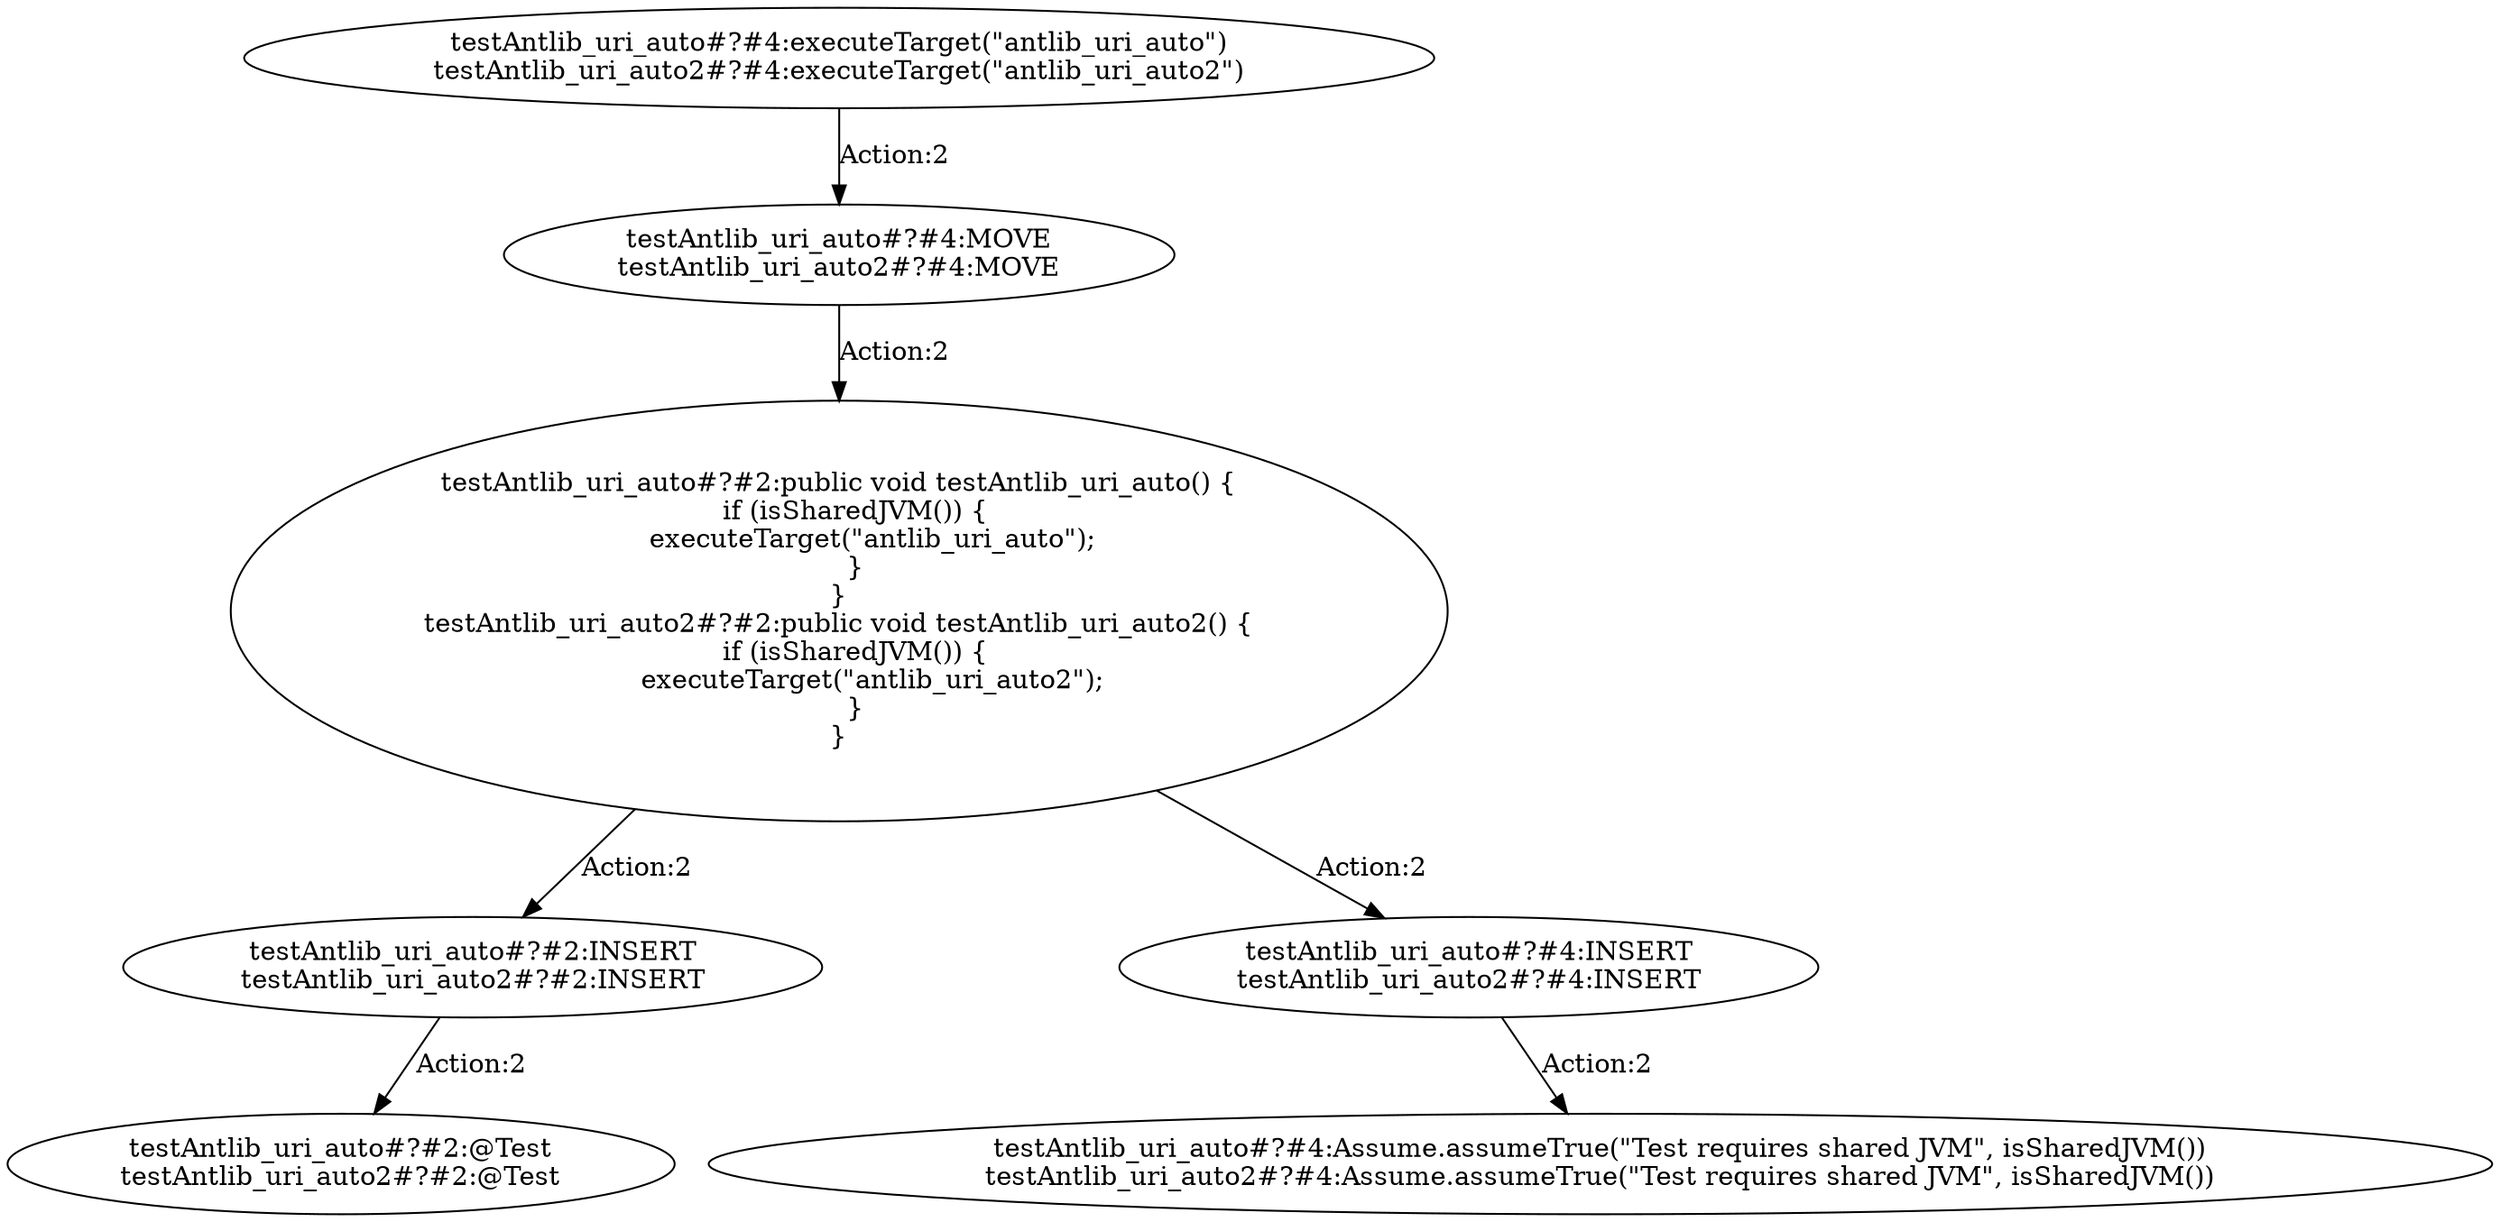 digraph "Pattern" {
0 [label="testAntlib_uri_auto#?#2:INSERT
testAntlib_uri_auto2#?#2:INSERT" shape=ellipse]
1 [label="testAntlib_uri_auto#?#2:public void testAntlib_uri_auto() \{
    if (isSharedJVM()) \{
        executeTarget(\"antlib_uri_auto\");
    \}
\}
testAntlib_uri_auto2#?#2:public void testAntlib_uri_auto2() \{
    if (isSharedJVM()) \{
        executeTarget(\"antlib_uri_auto2\");
    \}
\}" shape=ellipse]
2 [label="testAntlib_uri_auto#?#4:MOVE
testAntlib_uri_auto2#?#4:MOVE" shape=ellipse]
3 [label="testAntlib_uri_auto#?#4:executeTarget(\"antlib_uri_auto\")
testAntlib_uri_auto2#?#4:executeTarget(\"antlib_uri_auto2\")" shape=ellipse]
4 [label="testAntlib_uri_auto#?#4:INSERT
testAntlib_uri_auto2#?#4:INSERT" shape=ellipse]
5 [label="testAntlib_uri_auto#?#4:Assume.assumeTrue(\"Test requires shared JVM\", isSharedJVM())
testAntlib_uri_auto2#?#4:Assume.assumeTrue(\"Test requires shared JVM\", isSharedJVM())" shape=ellipse]
6 [label="testAntlib_uri_auto#?#2:@Test
testAntlib_uri_auto2#?#2:@Test" shape=ellipse]
0 -> 6 [label="Action:2"];
1 -> 0 [label="Action:2"];
1 -> 4 [label="Action:2"];
2 -> 1 [label="Action:2"];
3 -> 2 [label="Action:2"];
4 -> 5 [label="Action:2"];
}